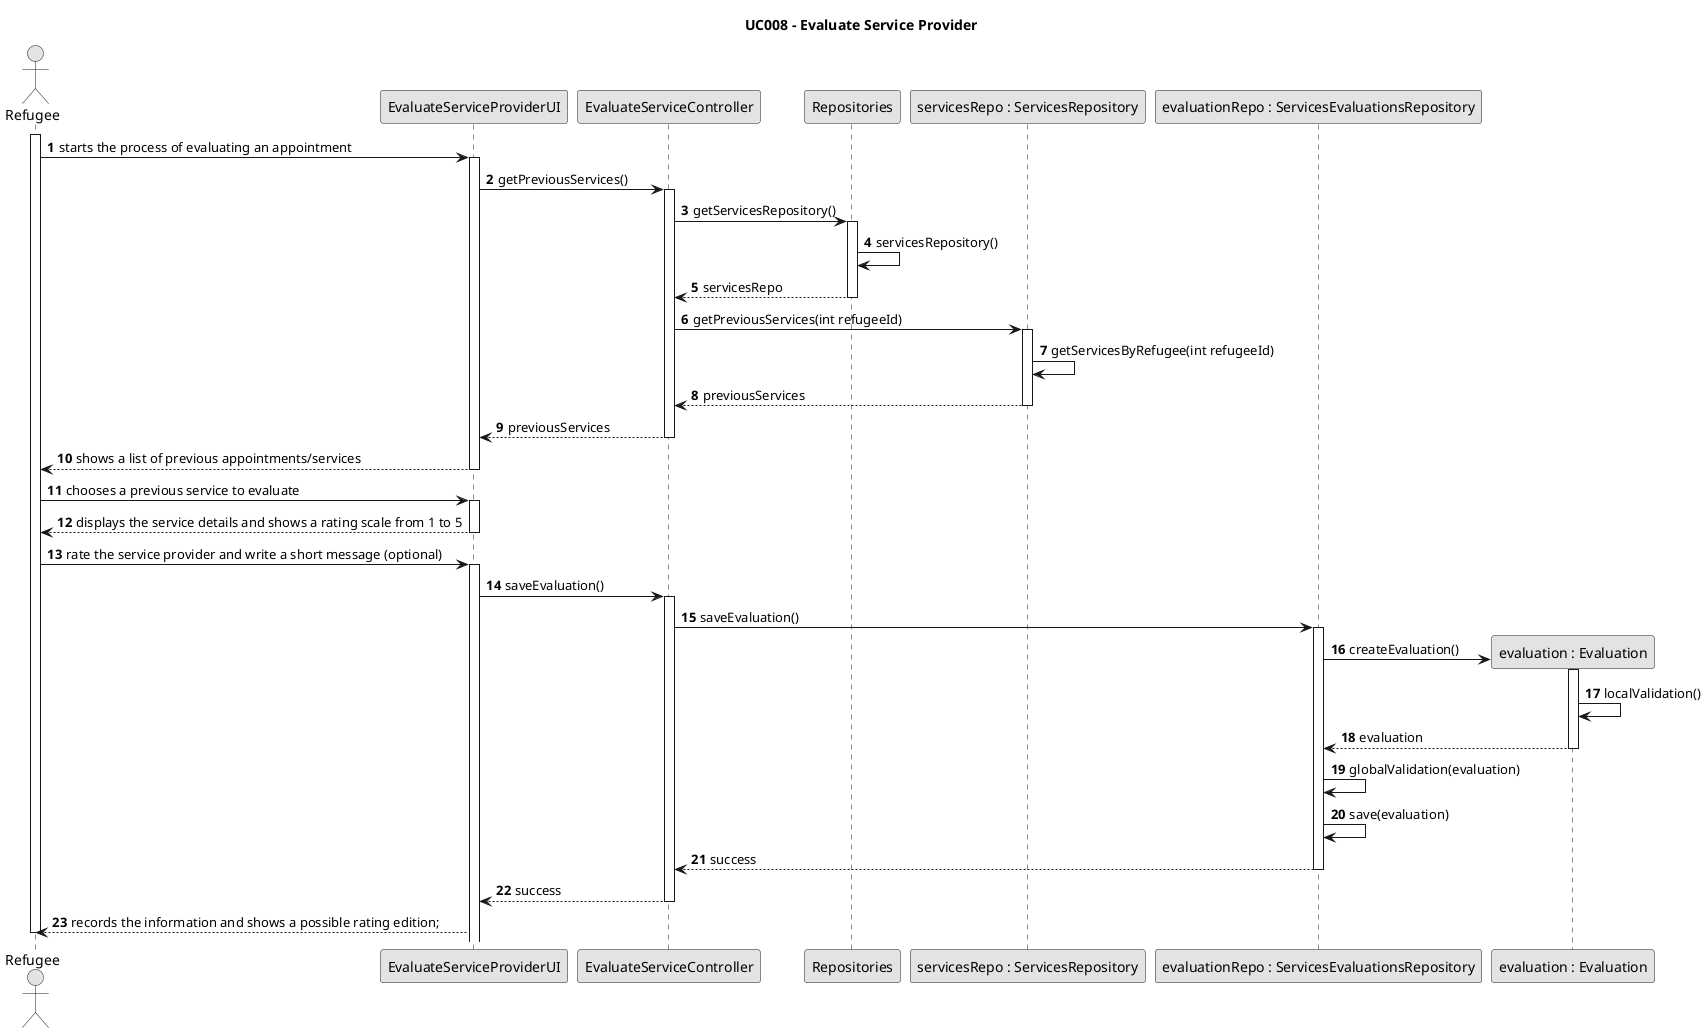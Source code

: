 @startuml

skinparam monochrome true
skinparam packageStyle rectangle
skinparam shadowing false

title UC008 - Evaluate Service Provider
autonumber

actor Refugee

participant "EvaluateServiceProviderUI" as ui
participant "EvaluateServiceController" as ctrl
participant "Repositories"
participant "servicesRepo : ServicesRepository" as servicesRepo
participant "evaluationRepo : ServicesEvaluationsRepository" as evaluationRepo
participant "evaluation : Evaluation" as evaluation

activate Refugee
    Refugee -> ui : starts the process of evaluating an appointment
    activate ui
        ui -> ctrl : getPreviousServices()
        activate ctrl
            ctrl -> Repositories : getServicesRepository()
                activate Repositories
                    "Repositories" -> "Repositories" : servicesRepository()
                    "Repositories" --> ctrl : servicesRepo
                deactivate "Repositories"
            ctrl -> servicesRepo : getPreviousServices(int refugeeId)
                activate servicesRepo
                    servicesRepo -> servicesRepo : getServicesByRefugee(int refugeeId)
                    servicesRepo --> ctrl : previousServices
                deactivate servicesRepo
            ctrl --> ui : previousServices
        deactivate ctrl
        ui --> Refugee : shows a list of previous appointments/services
    deactivate ui

    Refugee -> ui : chooses a previous service to evaluate
        activate ui
            ui --> Refugee : displays the service details and shows a rating scale from 1 to 5
        deactivate ui
    Refugee -> ui : rate the service provider and write a short message (optional)
        activate ui
        ui -> ctrl : saveEvaluation()
            activate ctrl
                ctrl -> evaluationRepo : saveEvaluation()
                activate evaluationRepo
                    evaluationRepo -> evaluation** : createEvaluation()
                        activate evaluation
                            evaluation -> evaluation : localValidation()
                            evaluation --> evaluationRepo : evaluation
                        deactivate evaluation
                    evaluationRepo -> evaluationRepo : globalValidation(evaluation)
                    evaluationRepo -> evaluationRepo : save(evaluation)
                    evaluationRepo --> ctrl : success
                deactivate evaluationRepo
            ctrl --> ui : success
            deactivate ctrl
        ui --> Refugee: records the information and shows a possible rating edition;
deactivate Refugee

@enduml